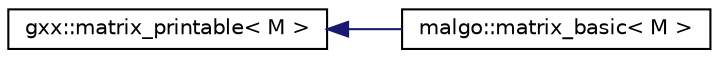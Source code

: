 digraph "Graphical Class Hierarchy"
{
  edge [fontname="Helvetica",fontsize="10",labelfontname="Helvetica",labelfontsize="10"];
  node [fontname="Helvetica",fontsize="10",shape=record];
  rankdir="LR";
  Node1 [label="gxx::matrix_printable\< M \>",height=0.2,width=0.4,color="black", fillcolor="white", style="filled",URL="$classgxx_1_1matrix__printable.html"];
  Node1 -> Node2 [dir="back",color="midnightblue",fontsize="10",style="solid",fontname="Helvetica"];
  Node2 [label="malgo::matrix_basic\< M \>",height=0.2,width=0.4,color="black", fillcolor="white", style="filled",URL="$classmalgo_1_1matrix__basic.html"];
}

